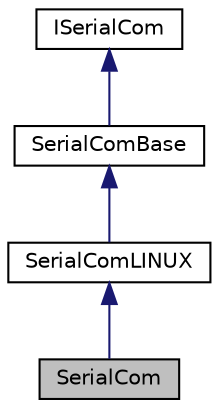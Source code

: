 digraph "SerialCom"
{
 // LATEX_PDF_SIZE
  edge [fontname="Helvetica",fontsize="10",labelfontname="Helvetica",labelfontsize="10"];
  node [fontname="Helvetica",fontsize="10",shape=record];
  Node1 [label="SerialCom",height=0.2,width=0.4,color="black", fillcolor="grey75", style="filled", fontcolor="black",tooltip="Interface for a serial connection via serial port. The implementation of this communication requires ..."];
  Node2 -> Node1 [dir="back",color="midnightblue",fontsize="10",style="solid"];
  Node2 [label="SerialComLINUX",height=0.2,width=0.4,color="black", fillcolor="white", style="filled",URL="$classSerialComLINUX.html",tooltip=" "];
  Node3 -> Node2 [dir="back",color="midnightblue",fontsize="10",style="solid"];
  Node3 [label="SerialComBase",height=0.2,width=0.4,color="black", fillcolor="white", style="filled",URL="$classSerialComBase.html",tooltip=" "];
  Node4 -> Node3 [dir="back",color="midnightblue",fontsize="10",style="solid"];
  Node4 [label="ISerialCom",height=0.2,width=0.4,color="black", fillcolor="white", style="filled",URL="$classISerialCom.html",tooltip=" "];
}
